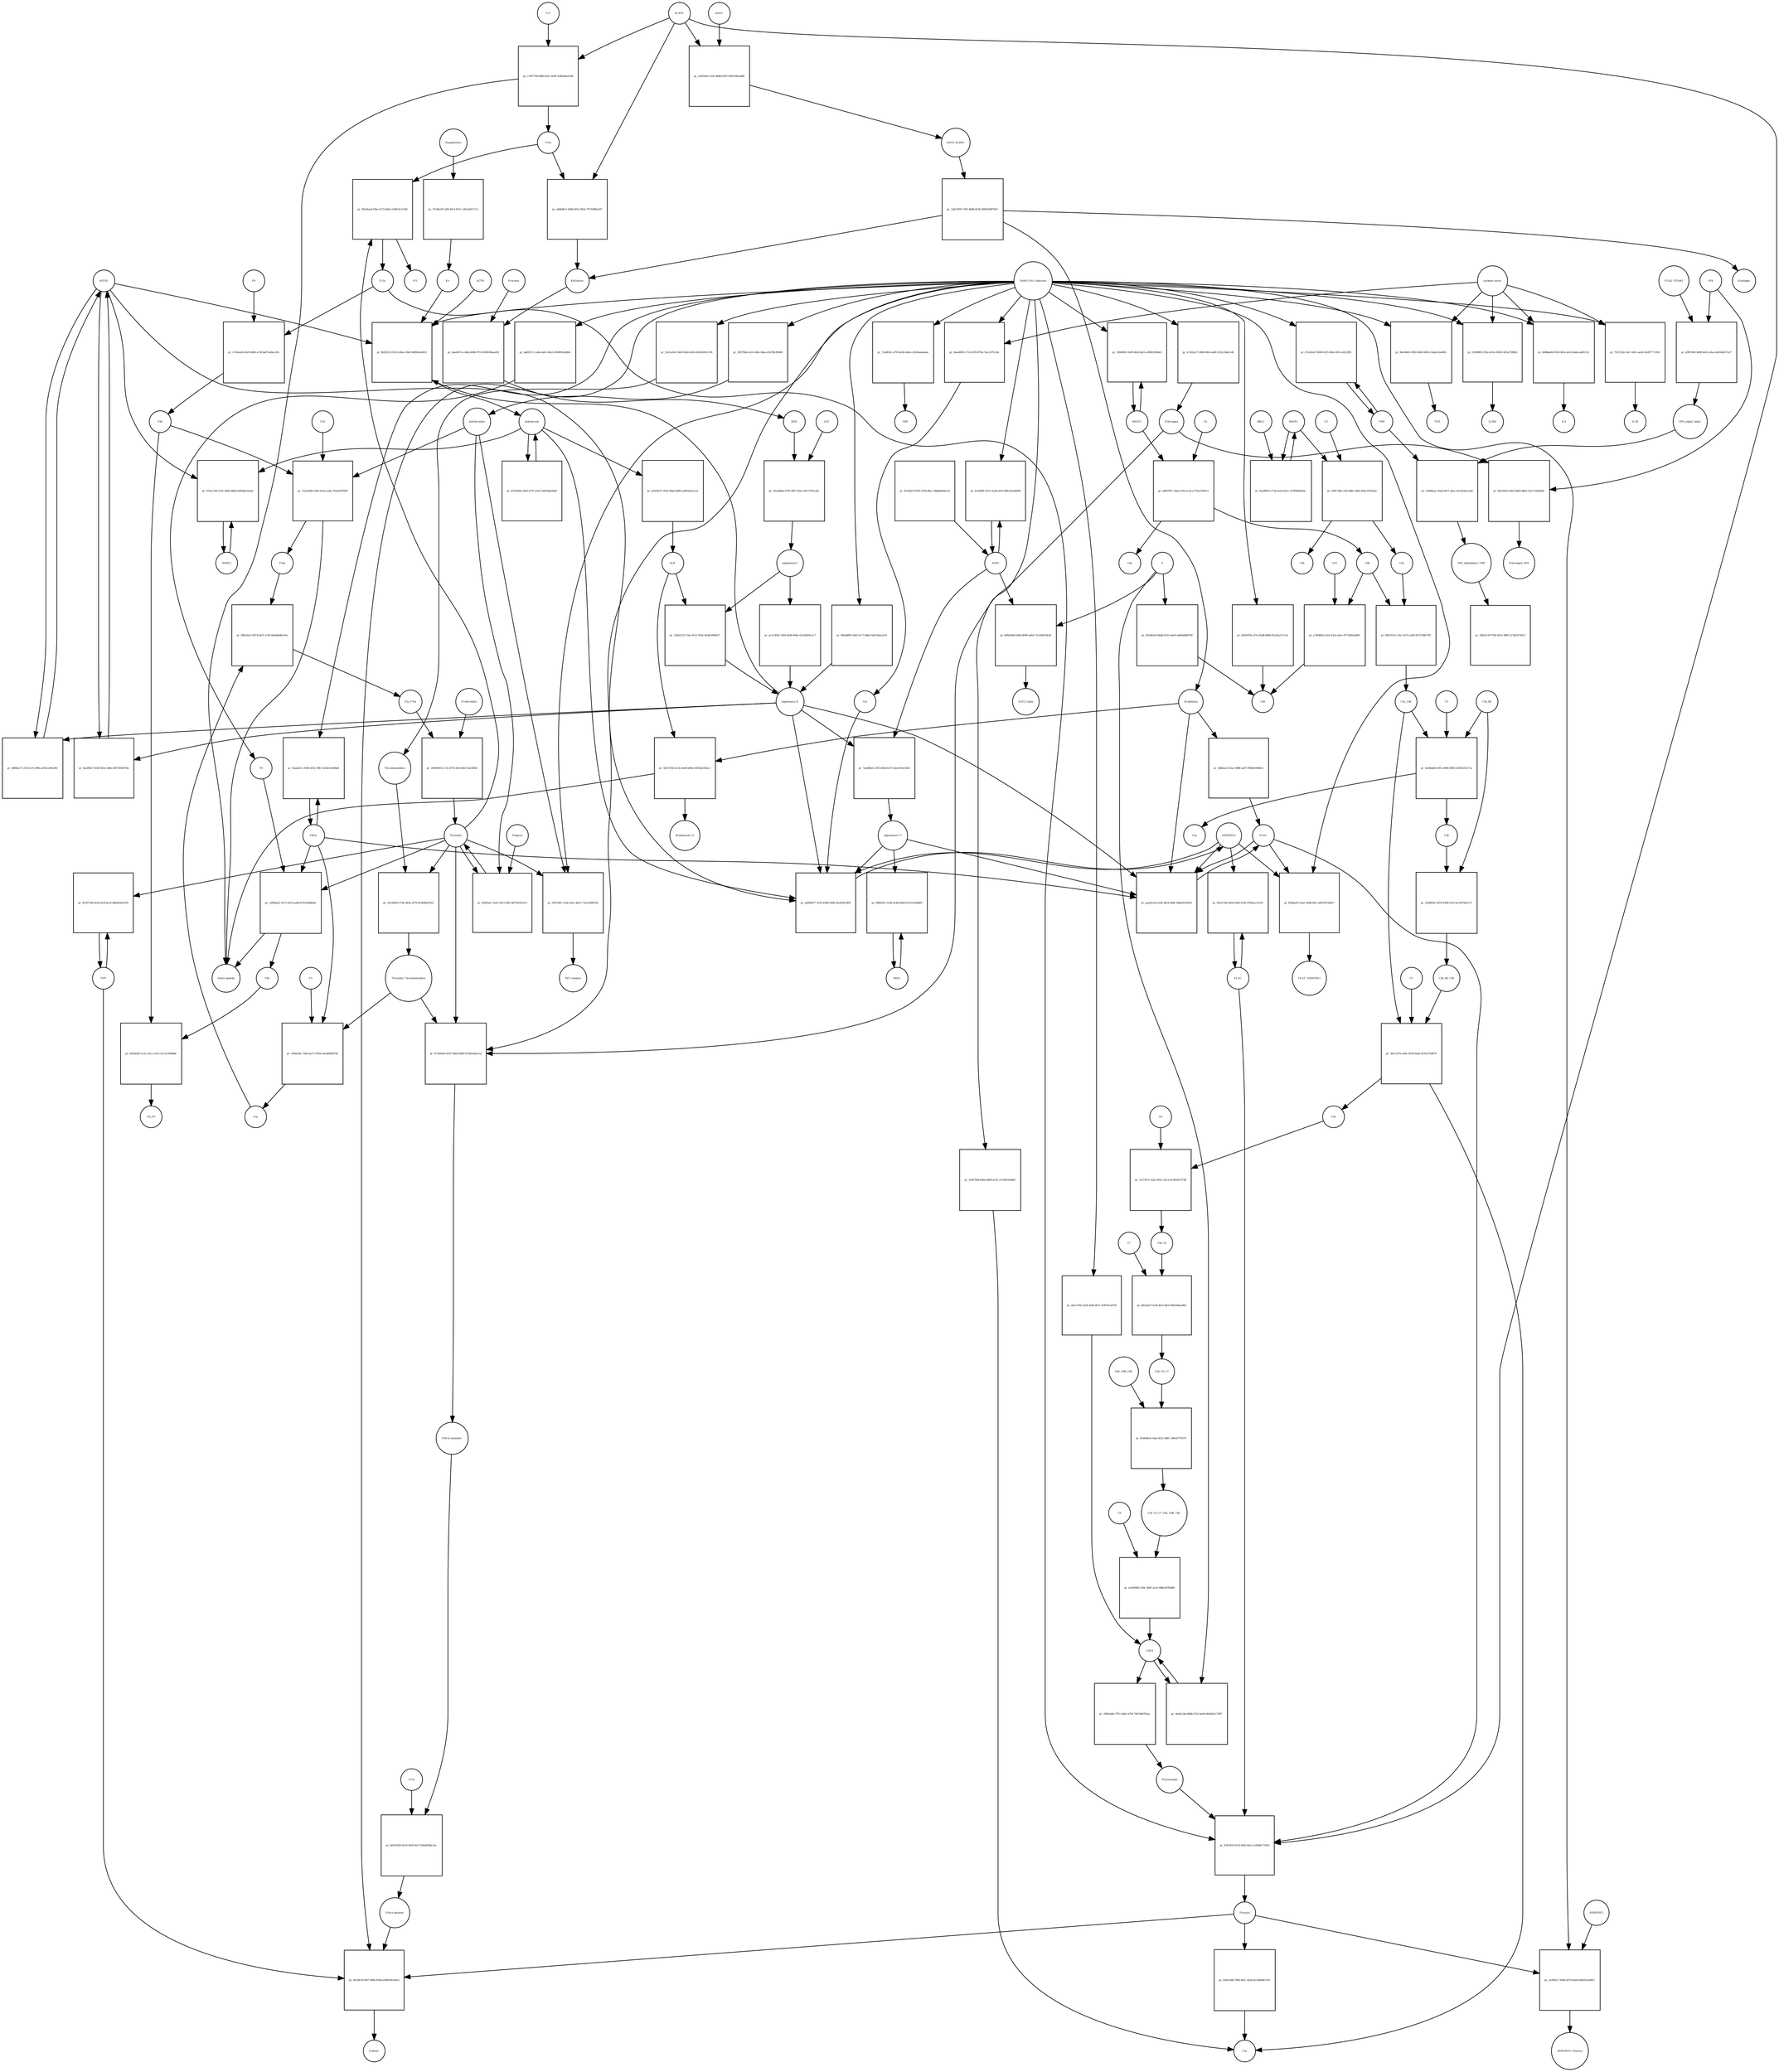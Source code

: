 strict digraph  {
F8 [annotation="urn_miriam_hgnc_3546|urn_miriam_taxonomy_9606", bipartite=0, cls=macromolecule, fontsize=4, label=F8, shape=circle];
"pr_cd94daa3-3e75-4105-aa6b-875e19d4fdad" [annotation="", bipartite=1, cls=process, fontsize=4, label="pr_cd94daa3-3e75-4105-aa6b-875e19d4fdad", shape=square];
"Small peptide" [annotation=urn_miriam_mesh_D010446, bipartite=0, cls=macromolecule, fontsize=4, label="Small peptide", shape=circle];
F8a [annotation="urn_miriam_hgnc.symbol_F8|urn_miriam_mesh_D015944|urn_miriam_taxonomy_9606", bipartite=0, cls=macromolecule, fontsize=4, label=F8a, shape=circle];
Thrombin [annotation="urn_miriam_hgnc_3535|urn_miriam_taxonomy_9606", bipartite=0, cls=macromolecule, fontsize=4, label=Thrombin, shape=circle];
PROC [annotation="urn_miriam_hgnc_9451|urn_miriam_taxonomy_9606", bipartite=0, cls=macromolecule, fontsize=4, label=PROC, shape=circle];
AGTR1 [annotation=urn_miriam_hgnc_336, bipartite=0, cls=macromolecule, fontsize=4, label=AGTR1, shape=circle];
"pr_fd89ba17-c616-4c7e-98fe-a91bc20b2d92" [annotation="", bipartite=1, cls=process, fontsize=4, label="pr_fd89ba17-c616-4c7e-98fe-a91bc20b2d92", shape=square];
"angiotensin II" [annotation="urn_miriam_obo.chebi_CHEBI%3A2718|urn_miriam_taxonomy_9606", bipartite=0, cls="simple chemical", fontsize=4, label="angiotensin II", shape=circle];
NR3C2 [annotation="", bipartite=0, cls=macromolecule, fontsize=4, label=NR3C2, shape=circle];
"pr_97de1108-2161-4606-88b8-b3f440e32e4d" [annotation="", bipartite=1, cls=process, fontsize=4, label="pr_97de1108-2161-4606-88b8-b3f440e32e4d", shape=square];
aldosterone [annotation="urn_miriam_obo.chebi_CHEBI%3A27584", bipartite=0, cls="simple chemical", fontsize=4, label=aldosterone, shape=circle];
"pr_8319428a-2fe6-477f-a10d-7d425bbed4bf" [annotation="", bipartite=1, cls=process, fontsize=4, label="pr_8319428a-2fe6-477f-a10d-7d425bbed4bf", shape=square];
SERPINE1 [annotation="", bipartite=0, cls=macromolecule, fontsize=4, label=SERPINE1, shape=circle];
"pr_ad996b77-3552-4398-929b-5fa435b33f6f" [annotation="", bipartite=1, cls=process, fontsize=4, label="pr_ad996b77-3552-4398-929b-5fa435b33f6f", shape=square];
"angiotensin I-7" [annotation="urn_miriam_obo.chebi_CHEBI%3A55438|urn_miriam_taxonomy_9606", bipartite=0, cls="simple chemical", fontsize=4, label="angiotensin I-7", shape=circle];
IL6 [annotation="urn_miriam_hgnc_6018|urn_miriam_taxonomy_9606", bipartite=0, cls=macromolecule, fontsize=4, label=IL6, shape=circle];
"pr_9b2f2513-9513-49ea-95b5-9df09eefa931" [annotation="", bipartite=1, cls=process, fontsize=4, label="pr_9b2f2513-9513-49ea-95b5-9df09eefa931", shape=square];
"SARS-CoV-2 infection" [annotation="urn_miriam_taxonomy_2697049|urn_miriam_mesh_D012327", bipartite=0, cls=phenotype, fontsize=4, label="SARS-CoV-2 infection", shape=circle];
"K+" [annotation="urn_miriam_obo.chebi_CHEBI%3A29103", bipartite=0, cls="simple chemical", fontsize=4, label="K+", shape=circle];
ACTH [annotation=urn_miriam_hgnc_9201, bipartite=0, cls="simple chemical", fontsize=4, label=ACTH, shape=circle];
"pr_98abd8f9-24d2-4c77-88a6-5df156ae2c05" [annotation="", bipartite=1, cls=process, fontsize=4, label="pr_98abd8f9-24d2-4c77-88a6-5df156ae2c05", shape=square];
Bradykinin [annotation="urn_miriam_obo.chebi_CHEBI%3A3165|urn_miriam_taxonomy_9606", bipartite=0, cls=macromolecule, fontsize=4, label=Bradykinin, shape=circle];
"pr_58c47292-dc3e-4e0b-b85e-fe852bc832e2" [annotation="", bipartite=1, cls=process, fontsize=4, label="pr_58c47292-dc3e-4e0b-b85e-fe852bc832e2", shape=square];
"Bradykinin(1-5)" [annotation="urn_miriam_mesh_C079000|urn_miriam_taxonomy_9606", bipartite=0, cls=macromolecule, fontsize=4, label="Bradykinin(1-5)", shape=circle];
ACE [annotation="urn_miriam_hgnc_2707|urn_miriam_taxonomy_9606", bipartite=0, cls=macromolecule, fontsize=4, label=ACE, shape=circle];
"pr_3d8afacb-33ac-498f-aa97-0f9d810668c2" [annotation="", bipartite=1, cls=process, fontsize=4, label="pr_3d8afacb-33ac-498f-aa97-0f9d810668c2", shape=square];
PLAT [annotation="urn_miriam_hgnc_9051|urn_miriam_taxonomy_9606", bipartite=0, cls=macromolecule, fontsize=4, label=PLAT, shape=circle];
"pr_8ea0f6e7-8329-463c-bf6e-b05765647f9a" [annotation="", bipartite=1, cls=process, fontsize=4, label="pr_8ea0f6e7-8329-463c-bf6e-b05765647f9a", shape=square];
MAS1 [annotation="", bipartite=0, cls=macromolecule, fontsize=4, label=MAS1, shape=circle];
"pr_f68d54fc-5c68-4cdb-8e8d-b7ee51a96d69" [annotation="", bipartite=1, cls=process, fontsize=4, label="pr_f68d54fc-5c68-4cdb-8e8d-b7ee51a96d69", shape=square];
Fibrinogen [annotation="urn_miriam_pubmed_19296670|urn_miriam_obo.go_GO%3A0005577|urn_miriam_hgnc_3661|urn_miriam_hgnc_3662|urn_miriam_hgnc_3694|urn_miriam_taxonomy_9606", bipartite=0, cls=complex, fontsize=4, label=Fibrinogen, shape=circle];
"pr_bf3e5b95-0d35-4b60-8b42-55e7c5b982de" [annotation="", bipartite=1, cls=process, fontsize=4, label="pr_bf3e5b95-0d35-4b60-8b42-55e7c5b982de", shape=square];
GP6 [annotation="urn_miriam_hgnc_HGNC%3A14388|urn_miriam_taxonomy_9606", bipartite=0, cls=macromolecule, fontsize=4, label=GP6, shape=circle];
Fibrinogen_GP6 [annotation="urn_miriam_pubmed_19296670|urn_miriam_obo.go_GO%3A0005577|urn_miriam_hgnc_HGNC%3A14388|urn_miriam_taxonomy_9606", bipartite=0, cls=complex, fontsize=4, label=Fibrinogen_GP6, shape=circle];
GP6_alpha2_beta1 [annotation="urn_miriam_pubmed_25051961|urn_miriam_taxonomy_10090|urn_miriam_hgnc_14338|urn_miriam_hgnc_6137|urn_miriam_hgnc_6153", bipartite=0, cls=complex, fontsize=4, label=GP6_alpha2_beta1, shape=circle];
"pr_e30d9aac-81bd-4477-a8ac-b213b3eece08" [annotation="", bipartite=1, cls=process, fontsize=4, label="pr_e30d9aac-81bd-4477-a8ac-b213b3eece08", shape=square];
VWF [annotation="urn_miriam_hgnc_12726|urn_miriam_taxonomy_9606", bipartite=0, cls=macromolecule, fontsize=4, label=VWF, shape=circle];
GP6_alpha2beta1_VWF [annotation="urn_miriam_pubmed_25051961|urn_miriam_taxonomy_10090|urn_miriam_hgnc_14338|urn_miriam_hgnc_6137|urn_miriam_hgnc_6153|urn_miriam_hgnc_12726", bipartite=0, cls=complex, fontsize=4, label=GP6_alpha2beta1_VWF, shape=circle];
"pr_d3f67d05-848f-4d33-a9ae-ed164d257a37" [annotation="", bipartite=1, cls=process, fontsize=4, label="pr_d3f67d05-848f-4d33-a9ae-ed164d257a37", shape=square];
ITGA2_ITGAB1 [annotation="urn_miriam_intact_EBI-16428357|urn_miriam_hgnc_6137|urn_miriam_hgnc_6153|urn_miriam_taxonomy_9606", bipartite=0, cls=complex, fontsize=4, label=ITGA2_ITGAB1, shape=circle];
"pr_18d5413f-9704-4915-98f9-217b435745cf" [annotation="", bipartite=1, cls="omitted process", fontsize=4, label="pr_18d5413f-9704-4915-98f9-217b435745cf", shape=square];
"Fibrin polymer" [annotation="urn_miriam_mesh_C465961|urn_miriam_taxonomy_9606", bipartite=0, cls=macromolecule, fontsize=4, label="Fibrin polymer", shape=circle];
"pr_6410fc4f-f497-480e-8584-e9045041d01d" [annotation="", bipartite=1, cls=process, fontsize=4, label="pr_6410fc4f-f497-480e-8584-e9045041d01d", shape=square];
"D-dimer" [annotation="urn_miriam_pubmed_19008457|urn_miriam_mesh_C036309|urn_miriam_taxonomy_9606", bipartite=0, cls=macromolecule, fontsize=4, label="D-dimer", shape=circle];
Plasmin [annotation="urn_miriam_hgnc.symbol_PLG|urn_miriam_mesh_D005341|urn_miriam_brenda_3.4.21.7|urn_miriam_taxonomy_9606", bipartite=0, cls=macromolecule, fontsize=4, label=Plasmin, shape=circle];
TAFI [annotation="urn_miriam_hgnc_1546|urn_miriam_taxonomy_9606", bipartite=0, cls=macromolecule, fontsize=4, label=TAFI, shape=circle];
"Fibrin monomer" [annotation="urn_miriam_mesh_C011468|urn_miriam_taxonomy_9606", bipartite=0, cls=macromolecule, fontsize=4, label="Fibrin monomer", shape=circle];
"pr_dd318283-65c9-4d18-9a73-69e6f28bc3ac" [annotation="", bipartite=1, cls=process, fontsize=4, label="pr_dd318283-65c9-4d18-9a73-69e6f28bc3ac", shape=square];
F13a [annotation="urn_miriam_hgnc.symbol_F13|urn_miriam_mesh_D026122|urn_miriam_brenda_2.3.2.13|urn_miriam_taxonomy_9606", bipartite=0, cls=macromolecule, fontsize=4, label=F13a, shape=circle];
"pr_96e54b35-9059-4b92-b854-52dee52e8f65" [annotation="", bipartite=1, cls=process, fontsize=4, label="pr_96e54b35-9059-4b92-b854-52dee52e8f65", shape=square];
TNF [annotation="urn_miriam_hgnc_11892|urn_miriam_taxonomy_9606", bipartite=0, cls=macromolecule, fontsize=4, label=TNF, shape=circle];
"cytokine storm" [annotation="urn_miriam_pubmed_2504360|urn_miriam_taxonomy_9606", bipartite=0, cls=phenotype, fontsize=4, label="cytokine storm", shape=circle];
"pr_fa9ec568-7006-40cc-92a0-dccbb90b7c83" [annotation="", bipartite=1, cls=process, fontsize=4, label="pr_fa9ec568-7006-40cc-92a0-dccbb90b7c83", shape=square];
C5a [annotation="urn_miriam_hgnc.symbol_C5|urn_miriam_mesh_D015936|urn_miriam_taxonomy_9606", bipartite=0, cls=macromolecule, fontsize=4, label=C5a, shape=circle];
"pr_290dcb8e-797c-4dd1-b7fd-740194b762ac" [annotation="", bipartite=1, cls=process, fontsize=4, label="pr_290dcb8e-797c-4dd1-b7fd-740194b762ac", shape=square];
Plasminogen [annotation="urn_miriam_hgnc_9071|urn_miriam_taxonomy_9606", bipartite=0, cls=macromolecule, fontsize=4, label=Plasminogen, shape=circle];
"C5b-9" [annotation="urn_miriam_obo.go_GO%3A0005579|urn_miriam_mesh_D015938|urn_miriam_mesh_D050776|urn_miriam_hgnc_1339|urn_miriam_hgnc_1346|urn_miriam_hgnc_1352|urn_miriam_hgnc_1353|urn_miriam_hgnc_1354|urn_miriam_hgnc_1358|urn_miriam_taxonomy_9606", bipartite=0, cls=complex, fontsize=4, label="C5b-9", shape=circle];
C2 [annotation="urn_miriam_hgnc_1248|urn_miriam_taxonomy_9606", bipartite=0, cls=macromolecule, fontsize=4, label=C2, shape=circle];
"pr_10817dfb-cf2d-488c-bfdb-d3dc359343ac" [annotation="", bipartite=1, cls=process, fontsize=4, label="pr_10817dfb-cf2d-488c-bfdb-d3dc359343ac", shape=square];
C2a [annotation="urn_miriam_hgnc.symbol_C2|urn_miriam_mesh_D050678|urn_miriam_taxonomy_9606", bipartite=0, cls=macromolecule, fontsize=4, label=C2a, shape=circle];
C2b [annotation="urn_miriam_hgnc.symbol_C2|urn_miriam_mesh_D050679|urn_miriam_taxonomy_9606", bipartite=0, cls=macromolecule, fontsize=4, label=C2b, shape=circle];
MASP1 [annotation="urn_miriam_hgnc_6901|urn_miriam_taxonomy_9606", bipartite=0, cls=macromolecule, fontsize=4, label=MASP1, shape=circle];
"pr_03289855-f33e-433e-9208-14f2af72fb45" [annotation="", bipartite=1, cls=process, fontsize=4, label="pr_03289855-f33e-433e-9208-14f2af72fb45", shape=square];
IL2RA [annotation="urn_miriam_hgnc_6008|urn_miriam_taxonomy_9606", bipartite=0, cls=macromolecule, fontsize=4, label=IL2RA, shape=circle];
"pr_669bba88-0553-4fe4-a6c5-bddacab81312" [annotation="", bipartite=1, cls=process, fontsize=4, label="pr_669bba88-0553-4fe4-a6c5-bddacab81312", shape=square];
IL8 [annotation="urn_miriam_hgnc_6025|urn_miriam_taxonomy_9606", bipartite=0, cls=macromolecule, fontsize=4, label=IL8, shape=circle];
"pr_3d357bf4-6dda-4d69-ac9c-2116063cbda0" [annotation="", bipartite=1, cls=process, fontsize=4, label="pr_3d357bf4-6dda-4d69-ac9c-2116063cbda0", shape=square];
"pr_9aae8903-17c0-41f9-875b-7ea12f7fc58c" [annotation="", bipartite=1, cls=process, fontsize=4, label="pr_9aae8903-17c0-41f9-875b-7ea12f7fc58c", shape=square];
"pr_7fcf122d-c4a7-420c-ae26-62d877711f61" [annotation="", bipartite=1, cls=process, fontsize=4, label="pr_7fcf122d-c4a7-420c-ae26-62d877711f61", shape=square];
IL1B [annotation="urn_miriam_hgnc_5992|urn_miriam_taxonomy_9606", bipartite=0, cls=macromolecule, fontsize=4, label=IL1B, shape=circle];
Prorenin [annotation="urn_miriam_hgnc_9958|urn_miriam_taxonomy_9606", bipartite=0, cls=macromolecule, fontsize=4, label=Prorenin, shape=circle];
"pr_dae6927e-cbbb-4048-9751-6958306aad18" [annotation="", bipartite=1, cls=process, fontsize=4, label="pr_dae6927e-cbbb-4048-9751-6958306aad18", shape=square];
REN [annotation="urn_miriam_hgnc.symbol_REN|urn_miriam_taxonomy_9606", bipartite=0, cls=macromolecule, fontsize=4, label=REN, shape=circle];
Kallikrein [annotation="urn_miriam_hgnc.symbol_KLKB1|urn_miriam_mesh_D020842|urn_miriam_brenda_3.4.21.34|urn_miriam_taxonomy_9606", bipartite=0, cls=macromolecule, fontsize=4, label=Kallikrein, shape=circle];
KLKB1 [annotation="urn_miriam_hgnc_6371|urn_miriam_taxonomy_9606", bipartite=0, cls=macromolecule, fontsize=4, label=KLKB1, shape=circle];
"pr_eb8bd9c1-69b0-4f3e-9f2d-797350f6a597" [annotation="", bipartite=1, cls=process, fontsize=4, label="pr_eb8bd9c1-69b0-4f3e-9f2d-797350f6a597", shape=square];
F12a [annotation="urn_miriam_hgnc.symbol_F12|urn_miriam_mesh_D015956|urn_miriam_brenda_3.4.21.38|urn_miriam_taxonomy_9606", bipartite=0, cls=macromolecule, fontsize=4, label=F12a, shape=circle];
"pr_51e1a243-5469-45e6-b383-b5462055c199" [annotation="", bipartite=1, cls=process, fontsize=4, label="pr_51e1a243-5469-45e6-b383-b5462055c199", shape=square];
Thrombomodulin [annotation="urn_miriam_hgnc_11784|urn_miriam_taxonomy_9606", bipartite=0, cls=macromolecule, fontsize=4, label=Thrombomodulin, shape=circle];
"pr_cb3f63c7-9546-437d-9afd-84d5502a083c" [annotation="", bipartite=1, cls=process, fontsize=4, label="pr_cb3f63c7-9546-437d-9afd-84d5502a083c", shape=square];
SERPINF2 [annotation="urn_miriam_hgnc_9075|urn_miriam_taxonomy_9606", bipartite=0, cls=macromolecule, fontsize=4, label=SERPINF2, shape=circle];
SERPINF2_Plasmin [annotation="urn_miriam_pubmed_2437112|urn_miriam_biogrid_314240|urn_miriam_hgnc_9075|urn_miriam_mesh_D005341|urn_miriam_taxonomy_9606", bipartite=0, cls=complex, fontsize=4, label=SERPINF2_Plasmin, shape=circle];
"pr_62fd597b-c07e-45d8-898d-81a02a5171cd" [annotation="", bipartite=1, cls=process, fontsize=4, label="pr_62fd597b-c07e-45d8-898d-81a02a5171cd", shape=square];
C4d [annotation="urn_miriam_hgnc.symbol_C4b|urn_miriam_mesh_C032261|urn_miriam_taxonomy_9606", bipartite=0, cls=macromolecule, fontsize=4, label=C4d, shape=circle];
"pr_a65c4782-a83f-4e69-8f7a-1fdf76e2d736" [annotation="", bipartite=1, cls=process, fontsize=4, label="pr_a65c4782-a83f-4e69-8f7a-1fdf76e2d736", shape=square];
"pr_0eaee6c1-0500-455c-90b7-eb3b1fa448a8" [annotation="", bipartite=1, cls=process, fontsize=4, label="pr_0eaee6c1-0500-455c-90b7-eb3b1fa448a8", shape=square];
"pr_67a55eb7-8599-4135-80a2-091ccd221ff6" [annotation="", bipartite=1, cls=process, fontsize=4, label="pr_67a55eb7-8599-4135-80a2-091ccd221ff6", shape=square];
"pr_72e883fc-a793-4e3b-8e6e-c2b30eadaeea" [annotation="", bipartite=1, cls=process, fontsize=4, label="pr_72e883fc-a793-4e3b-8e6e-c2b30eadaeea", shape=square];
CRP [annotation="urn_miriam_hgnc_2367|urn_miriam_taxonomy_9606", bipartite=0, cls=macromolecule, fontsize=4, label=CRP, shape=circle];
"pr_dee0c24a-6db6-47e2-be00-4644fe1c7847" [annotation="", bipartite=1, cls=process, fontsize=4, label="pr_dee0c24a-6db6-47e2-be00-4644fe1c7847", shape=square];
S [annotation="urn_miriam_uniprot_P0DTC2|urn_miriam_uniprot_P59594|urn_miriam_taxonomy_2697049", bipartite=0, cls=macromolecule, fontsize=4, label=S, shape=circle];
"pr_b61d82e9-8bd6-4333-ade9-ad804d0bf749" [annotation="", bipartite=1, cls=process, fontsize=4, label="pr_b61d82e9-8bd6-4333-ade9-ad804d0bf749", shape=square];
"pr_7ae88025-23f5-402b-b107-0eee9143c56d" [annotation="", bipartite=1, cls=process, fontsize=4, label="pr_7ae88025-23f5-402b-b107-0eee9143c56d", shape=square];
ACE2 [annotation="urn_miriam_hgnc_13557|urn_miriam_taxonomy_9606", bipartite=0, cls=macromolecule, fontsize=4, label=ACE2, shape=circle];
"pr_0e302b7f-f476-479d-88cc-8bbdba99ecef" [annotation="", bipartite=1, cls=process, fontsize=4, label="pr_0e302b7f-f476-479d-88cc-8bbdba99ecef", shape=square];
"pr_699d3b94-b8fd-4098-ad64-73c500453b28" [annotation="", bipartite=1, cls=process, fontsize=4, label="pr_699d3b94-b8fd-4098-ad64-73c500453b28", shape=square];
ACE2_Spike [annotation="urn_miriam_pdb_6CS2|urn_miriam_hgnc_13557|urn_miriam_uniprot_P0DTC2|urn_miriam_taxonomy_9606|urn_miriam_taxonomy_2697049", bipartite=0, cls=complex, fontsize=4, label=ACE2_Spike, shape=circle];
"pr_61ef6f0f-507e-41dd-a019-8b6cd3ed0b96" [annotation="", bipartite=1, cls=process, fontsize=4, label="pr_61ef6f0f-507e-41dd-a019-8b6cd3ed0b96", shape=square];
"pr_3f87f5b8-a510-44fe-9bea-d1b7fdcf6848" [annotation="", bipartite=1, cls=process, fontsize=4, label="pr_3f87f5b8-a510-44fe-9bea-d1b7fdcf6848", shape=square];
Antithrombin [annotation="urn_miriam_hgnc_775|urn_miriam_taxonomy_9606", bipartite=0, cls=macromolecule, fontsize=4, label=Antithrombin, shape=circle];
"pr_ba83f17c-1a8a-4e0c-b4e1-d508092ebd9e" [annotation="", bipartite=1, cls=process, fontsize=4, label="pr_ba83f17c-1a8a-4e0c-b4e1-d508092ebd9e", shape=square];
C4b [annotation="urn_miriam_hgnc_1324|urn_miriam_taxonomy_9606", bipartite=0, cls=macromolecule, fontsize=4, label=C4b, shape=circle];
"pr_a75fd66d-a318-432a-a8ce-8773681da805" [annotation="", bipartite=1, cls=process, fontsize=4, label="pr_a75fd66d-a318-432a-a8ce-8773681da805", shape=square];
CFI [annotation="urn_miriam_hgnc_2771|urn_miriam_taxonomy_9606", bipartite=0, cls=macromolecule, fontsize=4, label=CFI, shape=circle];
C3b [annotation="urn_miriam_hgnc.symbol_C3|urn_miriam_mesh_D003179|urn_miriam_taxonomy_9606", bipartite=0, cls=macromolecule, fontsize=4, label=C3b, shape=circle];
"pr_324d65fa-5d79-4308-b7a5-6e31876bca75" [annotation="", bipartite=1, cls=process, fontsize=4, label="pr_324d65fa-5d79-4308-b7a5-6e31876bca75", shape=square];
C3b_Bb [annotation="urn_miriam_pubmed_12440962|urn_miriam_brenda_3.4.21.47|urn_miriam_mesh_D051561|urn_miriam_mesh_D003179|urn_miriam_hgnc_1037|urn_miriam_taxonomy_9606", bipartite=0, cls=complex, fontsize=4, label=C3b_Bb, shape=circle];
C3b_Bb_C3b [annotation="urn_miriam_pubmed_12440962|urn_miriam_brenda_34.4.21.47|urn_miriam_mesh_D051566|urn_miriam_mesh_D003179|urn_miriam_hgnc_1037|urn_miriam_taxonomy_9606", bipartite=0, cls=complex, fontsize=4, label=C3b_Bb_C3b, shape=circle];
"pr_f9b33155-c14c-4275-a180-fb75746b73f3" [annotation="", bipartite=1, cls=process, fontsize=4, label="pr_f9b33155-c14c-4275-a180-fb75746b73f3", shape=square];
C2a_C4b [annotation="urn_miriam_mesh_D051574|urn_miriam_brenda_3.4.21.43|urn_miriam_mesh_D050678|urn_miriam_hgnc_1324|urn_miriam_taxonomy_9606", bipartite=0, cls=complex, fontsize=4, label=C2a_C4b, shape=circle];
C4 [annotation="urn_miriam_mesh_D00318|urn_miriam_taxonomy_9606", bipartite=0, cls=macromolecule, fontsize=4, label=C4, shape=circle];
"pr_a8fd79f7-16ab-4703-ac26-e77b3c5959c1" [annotation="", bipartite=1, cls=process, fontsize=4, label="pr_a8fd79f7-16ab-4703-ac26-e77b3c5959c1", shape=square];
C4a [annotation="urn_miriam_hgnc_1323|urn_miriam_taxonomy_9606", bipartite=0, cls=macromolecule, fontsize=4, label=C4a, shape=circle];
MASP2 [annotation="urn_miriam_hgnc_6902|urn_miriam_taxonomy_9606", bipartite=0, cls=macromolecule, fontsize=4, label=MASP2, shape=circle];
"pr_92a09fe5-1758-4e54-be21-1d789b9e802c" [annotation="", bipartite=1, cls=process, fontsize=4, label="pr_92a09fe5-1758-4e54-be21-1d789b9e802c", shape=square];
MBL2 [annotation="urn_miriam_hgnc_6902|urn_miriam_taxonomy_9606", bipartite=0, cls=macromolecule, fontsize=4, label=MBL2, shape=circle];
"pr_1f844943-3e9f-4f3d-bb25-a398f1d040e5" [annotation="", bipartite=1, cls=process, fontsize=4, label="pr_1f844943-3e9f-4f3d-bb25-a398f1d040e5", shape=square];
PLAU [annotation="urn_miriam_hgnc_9052|urn_miriam_taxonomy_9606", bipartite=0, cls=macromolecule, fontsize=4, label=PLAU, shape=circle];
"pr_0fca178a-9e0d-4286-b345-d74faacc3c05" [annotation="", bipartite=1, cls=process, fontsize=4, label="pr_0fca178a-9e0d-4286-b345-d74faacc3c05", shape=square];
C5b_C6_C7_C8A_C8B_C8G [annotation="urn_miriam_pubmed_28630159|urn_miriam_mesh_C042295|urn_miriam_mesh_D050776|urn_miriam_hgnc_1339|urn_miriam_hgnc_1352|urn_miriam_hgnc_1353|urn_miriam_hgnc_1354|urn_miriam_taxonomy_9606", bipartite=0, cls=complex, fontsize=4, label=C5b_C6_C7_C8A_C8B_C8G, shape=circle];
"pr_ea059482-259c-4bf5-a21e-908cd07fa886" [annotation="", bipartite=1, cls=process, fontsize=4, label="pr_ea059482-259c-4bf5-a21e-908cd07fa886", shape=square];
C9 [annotation="urn_miriam_hgnc_1358|urn_miriam_taxonomy_9606", bipartite=0, cls=macromolecule, fontsize=4, label=C9, shape=circle];
C5b_C6_C7 [annotation="urn_miriam_pubmed_28630159|urn_miriam_mesh_C037453|urn_miriam_mesh_D050776|urn_miriam_hgnc_1339|urn_miriam_hgnc_1346|urn_miriam_taxonomy_9606", bipartite=0, cls=complex, fontsize=4, label=C5b_C6_C7, shape=circle];
"pr_9cb64dc6-cbaa-4221-bd61-38feef778375" [annotation="", bipartite=1, cls=process, fontsize=4, label="pr_9cb64dc6-cbaa-4221-bd61-38feef778375", shape=square];
C8A_C8B_C8G [annotation="urn_miriam_mesh_D003185|urn_miriam_hgnc_1353|urn_miriam_hgnc_1352|urn_miriam_hgnc_1354|urn_miriam_taxonomy_9606", bipartite=0, cls=complex, fontsize=4, label=C8A_C8B_C8G, shape=circle];
C5b_C6 [annotation="urn_miriam_mesh_C050974|urn_miriam_mesh_D050776|urn_miriam_hgnc_1339|urn_miriam_taxonomy_9606", bipartite=0, cls=complex, fontsize=4, label=C5b_C6, shape=circle];
"pr_b832af27-fcdb-4fc4-96c0-f8fa948a2983" [annotation="", bipartite=1, cls=process, fontsize=4, label="pr_b832af27-fcdb-4fc4-96c0-f8fa948a2983", shape=square];
C7 [annotation="urn_miriam_hgnc_HGNC%3A1346|urn_miriam_taxonomy_9606", bipartite=0, cls=macromolecule, fontsize=4, label=C7, shape=circle];
C5b [annotation="urn_miriam_hgnc.symbol_C5|urn_miriam_mesh_D050776|urn_miriam_taxonomy_9606", bipartite=0, cls=macromolecule, fontsize=4, label=C5b, shape=circle];
"pr_1527347c-42a2-4011-b3c2-41365d573748" [annotation="", bipartite=1, cls=process, fontsize=4, label="pr_1527347c-42a2-4011-b3c2-41365d573748", shape=square];
C6 [annotation="urn_miriam_hgnc_1339|urn_miriam_taxonomy_9606", bipartite=0, cls=macromolecule, fontsize=4, label=C6, shape=circle];
C5 [annotation="urn_miriam_hgnc_1331|urn_miriam_taxonomy_9606", bipartite=0, cls=macromolecule, fontsize=4, label=C5, shape=circle];
"pr_56e11970-a49c-4539-bab3-4f70a7f3d879" [annotation="", bipartite=1, cls=process, fontsize=4, label="pr_56e11970-a49c-4539-bab3-4f70a7f3d879", shape=square];
C3 [annotation="urn_miriam_hgnc_1318|urn_miriam_taxonomy_9606", bipartite=0, cls=macromolecule, fontsize=4, label=C3, shape=circle];
"pr_4a58ddd4-3d7e-499b-9803-220d7e43171a" [annotation="", bipartite=1, cls=process, fontsize=4, label="pr_4a58ddd4-3d7e-499b-9803-220d7e43171a", shape=square];
C3a [annotation="urn_miriam_hgnc.symbol_C3|urn_miriam_mesh_D015926|urn_miriam_taxonomy_9606", bipartite=0, cls=macromolecule, fontsize=4, label=C3a, shape=circle];
"pr_201d40d1-879a-483e-af74-65360b2d7fa5" [annotation="", bipartite=1, cls=process, fontsize=4, label="pr_201d40d1-879a-483e-af74-65360b2d7fa5", shape=square];
Thrombin_Thrombomodulin [annotation="urn_miriam_pubmed_6282863|urn_miriam_taxonomy_9986|urn_miriam_biogrid_283352|urn_miriam_mesh_D013917|urn_miriam_hgnc_11784", bipartite=0, cls=complex, fontsize=4, label=Thrombin_Thrombomodulin, shape=circle];
"pr_873e6e85-6c87-48a0-b280-87dd35aba11d" [annotation="", bipartite=1, cls=process, fontsize=4, label="pr_873e6e85-6c87-48a0-b280-87dd35aba11d", shape=square];
KNG1_KLKB1 [annotation="urn_miriam_pubmed_17598838|urn_miriam_intact_EBI-10087151|urn_miriam_hgnc_6371|urn_miriam_hgnc_6383|urn_miriam_taxonomy_9606", bipartite=0, cls=complex, fontsize=4, label=KNG1_KLKB1, shape=circle];
"pr_1d412f95-7345-4b89-823b-990283687b47" [annotation="", bipartite=1, cls=process, fontsize=4, label="pr_1d412f95-7345-4b89-823b-990283687b47", shape=square];
Kininogen [annotation="urn_miriam_hgnc.symbol_KNG1|urn_miriam_mesh_D019679|urn_miriam_taxonomy_9606", bipartite=0, cls=macromolecule, fontsize=4, label=Kininogen, shape=circle];
"pr_a7a92a37-1888-49e9-a66f-025213bdc1d8" [annotation="", bipartite=1, cls=process, fontsize=4, label="pr_a7a92a37-1888-49e9-a66f-025213bdc1d8", shape=square];
"angiotensin I" [annotation="urn_miriam_obo.chebi_CHEBI%3A2718|urn_miriam_taxonomy_9606", bipartite=0, cls="simple chemical", fontsize=4, label="angiotensin I", shape=circle];
"pr_ac3c3640-7d04-4d38-994e-02c06264ce17" [annotation="", bipartite=1, cls=process, fontsize=4, label="pr_ac3c3640-7d04-4d38-994e-02c06264ce17", shape=square];
"pr_854ba5f1-62ae-4648-8ef1-abf1657d2827" [annotation="", bipartite=1, cls=process, fontsize=4, label="pr_854ba5f1-62ae-4648-8ef1-abf1657d2827", shape=square];
PLAT_SERPINE1 [annotation="urn_miriam_pubmed_22449964|urn_miriam_intact_EBI-7800882|urn_miriam_hgnc_9051|urn_miriam_hgnc_8593|urn_miriam_taxonomy_9606", bipartite=0, cls=complex, fontsize=4, label=PLAT_SERPINE1, shape=circle];
"pr_fb7d7538-e634-4a3f-bec4-8beb43e451f4" [annotation="", bipartite=1, cls=process, fontsize=4, label="pr_fb7d7538-e634-4a3f-bec4-8beb43e451f4", shape=square];
"pr_aaa62cde-e5d5-4dc8-9b8e-64baf9e16f29" [annotation="", bipartite=1, cls=process, fontsize=4, label="pr_aaa62cde-e5d5-4dc8-9b8e-64baf9e16f29", shape=square];
"pr_55f7e461-31de-441e-8dc5-73cac06fd704" [annotation="", bipartite=1, cls=process, fontsize=4, label="pr_55f7e461-31de-441e-8dc5-73cac06fd704", shape=square];
"TAT complex" [annotation="urn_miriam_pubmed_22930518|urn_miriam_mesh_C046193|urn_miriam_mesh_D013917|urn_miriam_hgnc_775|urn_miriam_taxonomy_9606", bipartite=0, cls=complex, fontsize=4, label="TAT complex", shape=circle];
"pr_83f5261f-612f-4d63-b5ca-1af9d6c75563" [annotation="", bipartite=1, cls=process, fontsize=4, label="pr_83f5261f-612f-4d63-b5ca-1af9d6c75563", shape=square];
F11a [annotation="urn_miriam_hgnc.symbol_F11|urn_miriam_mesh_D015945|urn_miriam_brenda_3.4.21.27|urn_miriam_taxonomy_9606", bipartite=0, cls=macromolecule, fontsize=4, label=F11a, shape=circle];
"pr_4f463aa7-5e1b-4411-b6f1-bff7b53523c3" [annotation="", bipartite=1, cls=process, fontsize=4, label="pr_4f463aa7-5e1b-4411-b6f1-bff7b53523c3", shape=square];
Heparin [annotation="urn_miriam_pubmed_708377|urn_miriam_obo.chebi_CHEBI%3A28304|urn_miriam_taxonomy_9606", bipartite=0, cls="simple chemical", fontsize=4, label=Heparin, shape=circle];
Prothrombin [annotation="urn_miriam_hgnc_3535|urn_miriam_taxonomy_9606", bipartite=0, cls=macromolecule, fontsize=4, label=Prothrombin, shape=circle];
"pr_294b9d18-cc7a-4576-9ef4-66e7cbe59f5b" [annotation="", bipartite=1, cls=process, fontsize=4, label="pr_294b9d18-cc7a-4576-9ef4-66e7cbe59f5b", shape=square];
F5a_F10a [annotation="urn_miriam_pubmed_2303476|urn_miriam_mesh_C022475|urn_miriam_mesh_D15943|urn_miriam_mesh_D015951|urn_miriam_taxonomy_9606", bipartite=0, cls=complex, fontsize=4, label=F5a_F10a, shape=circle];
F10a [annotation="urn_miriam_hgnc.symbol_F10|urn_miriam_mesh_D015951|urn_miriam_brenda_3.4.21.6|urn_miriam_taxonomy_9606", bipartite=0, cls=macromolecule, fontsize=4, label=F10a, shape=circle];
"pr_58b16a15-9874-4b7f-a769-bbabb8d6e10a" [annotation="", bipartite=1, cls=process, fontsize=4, label="pr_58b16a15-9874-4b7f-a769-bbabb8d6e10a", shape=square];
F5a [annotation="urn_miriam_hgnc.symbol_F5|urn_miriam_mesh_D015943|urn_miriam_taxonomy_9606", bipartite=0, cls=macromolecule, fontsize=4, label=F5a, shape=circle];
F5 [annotation="urn_miriam_hgnc_3541|urn_miriam_taxonomy_9606", bipartite=0, cls=macromolecule, fontsize=4, label=F5, shape=circle];
"pr_c904cb6c-7de0-4a7c-876d-e0cd0462970b" [annotation="", bipartite=1, cls=process, fontsize=4, label="pr_c904cb6c-7de0-4a7c-876d-e0cd0462970b", shape=square];
F9a [annotation="urn_miriam_hgnc.symbol_F9|urn_miriam_mesh_D015949|urn_miriam_taxonomy_9606", bipartite=0, cls=macromolecule, fontsize=4, label=F9a, shape=circle];
"pr_b26443d7-ac2c-42cc-a321-5a115766bdbf" [annotation="", bipartite=1, cls=process, fontsize=4, label="pr_b26443d7-ac2c-42cc-a321-5a115766bdbf", shape=square];
F8_F9 [annotation="urn_miriam_pubmed_22471307|urn_miriam_hgnc_3546|urn_miriam_hgnc_35531|urn_miriam_intact_EBI-11621595|urn_miriam_taxonomy_9606", bipartite=0, cls=complex, fontsize=4, label=F8_F9, shape=circle];
F9 [annotation="urn_miriam_hgnc_35531|urn_miriam_taxonomy_9606", bipartite=0, cls=macromolecule, fontsize=4, label=F9, shape=circle];
"pr_c7e5a62b-65d5-4600-a7df-bd27ee8ec256" [annotation="", bipartite=1, cls=process, fontsize=4, label="pr_c7e5a62b-65d5-4600-a7df-bd27ee8ec256", shape=square];
"pr_a2fe9c6e-e16a-4b86-b547-6901e4fead68" [annotation="", bipartite=1, cls=process, fontsize=4, label="pr_a2fe9c6e-e16a-4b86-b547-6901e4fead68", shape=square];
KNG1 [annotation="urn_miriam_hgnc.symbol_6383|urn_miriam_taxonomy_9606", bipartite=0, cls=macromolecule, fontsize=4, label=KNG1, shape=circle];
"pr_862efaad-f2be-4c72-b0d2-2188cfe13140" [annotation="", bipartite=1, cls=process, fontsize=4, label="pr_862efaad-f2be-4c72-b0d2-2188cfe13140", shape=square];
F11 [annotation="urn_miriam_hgnc_3529|urn_miriam_taxonomy_9606", bipartite=0, cls=macromolecule, fontsize=4, label=F11, shape=circle];
F12 [annotation="urn_miriam_hgnc_3530|urn_miriam_taxonomy_9606", bipartite=0, cls=macromolecule, fontsize=4, label=F12, shape=circle];
"pr_c55f7708-0bfb-426c-be99-328fae6a25dd" [annotation="", bipartite=1, cls=process, fontsize=4, label="pr_c55f7708-0bfb-426c-be99-328fae6a25dd", shape=square];
"pr_324b2319-72ae-4137-963c-8e4fcf86dd71" [annotation="", bipartite=1, cls=process, fontsize=4, label="pr_324b2319-72ae-4137-963c-8e4fcf86dd71", shape=square];
F10 [annotation="urn_miriam_hgnc_3528|urn_miriam_taxonomy_9606", bipartite=0, cls=macromolecule, fontsize=4, label=F10, shape=circle];
"pr_12a3a0d0-226d-41e6-a2da-762af587f85f" [annotation="", bipartite=1, cls=process, fontsize=4, label="pr_12a3a0d0-226d-41e6-a2da-762af587f85f", shape=square];
AGT [annotation="urn_miriam_hgnc_333|urn_miriam_taxonomy_9606", bipartite=0, cls=macromolecule, fontsize=4, label=AGT, shape=circle];
"pr_d3a3dd8a-6793-40f7-b5ee-9fa73795ce8c" [annotation="", bipartite=1, cls=process, fontsize=4, label="pr_d3a3dd8a-6793-40f7-b5ee-9fa73795ce8c", shape=square];
"pr_e8259e37-9559-4bb4-86f6-ee863dc4cecd" [annotation="", bipartite=1, cls=process, fontsize=4, label="pr_e8259e37-9559-4bb4-86f6-ee863dc4cecd", shape=square];
"pr_74140c6f-1af8-40c3-837c-cf9a1bd7c7c5" [annotation="", bipartite=1, cls=process, fontsize=4, label="pr_74140c6f-1af8-40c3-837c-cf9a1bd7c7c5", shape=square];
Hypokalemia [annotation="urn_miriam_mesh_D007008|urn_miriam_taxonomy_9606", bipartite=0, cls=phenotype, fontsize=4, label=Hypokalemia, shape=circle];
F8 -> "pr_cd94daa3-3e75-4105-aa6b-875e19d4fdad"  [annotation="", interaction_type=consumption];
"pr_cd94daa3-3e75-4105-aa6b-875e19d4fdad" -> "Small peptide"  [annotation="", interaction_type=production];
"pr_cd94daa3-3e75-4105-aa6b-875e19d4fdad" -> F8a  [annotation="", interaction_type=production];
F8a -> "pr_b26443d7-ac2c-42cc-a321-5a115766bdbf"  [annotation="", interaction_type=consumption];
Thrombin -> "pr_cd94daa3-3e75-4105-aa6b-875e19d4fdad"  [annotation="urn_miriam_pubmed_15746105|urn_miriam_taxonomy_9606", interaction_type=catalysis];
Thrombin -> "pr_201d40d1-879a-483e-af74-65360b2d7fa5"  [annotation="", interaction_type=consumption];
Thrombin -> "pr_873e6e85-6c87-48a0-b280-87dd35aba11d"  [annotation="urn_miriam_pubmed_6282863|urn_miriam_pubmed_28228446|urn_miriam_pubmed_2117226|urn_miriam_taxonomy_9606", interaction_type=catalysis];
Thrombin -> "pr_fb7d7538-e634-4a3f-bec4-8beb43e451f4"  [annotation="urn_miriam_pubmed_23809134|urn_miriam_taxonomy_9823", interaction_type=catalysis];
Thrombin -> "pr_55f7e461-31de-441e-8dc5-73cac06fd704"  [annotation="", interaction_type=consumption];
Thrombin -> "pr_4f463aa7-5e1b-4411-b6f1-bff7b53523c3"  [annotation="", interaction_type=consumption];
Thrombin -> "pr_862efaad-f2be-4c72-b0d2-2188cfe13140"  [annotation="urn_miriam_pubmed_21304106|urn_miriam_pubmed_8631976|urn_miriam_taxonomy_9606", interaction_type=catalysis];
PROC -> "pr_cd94daa3-3e75-4105-aa6b-875e19d4fdad"  [annotation="urn_miriam_pubmed_15746105|urn_miriam_taxonomy_9606", interaction_type=inhibition];
PROC -> "pr_0eaee6c1-0500-455c-90b7-eb3b1fa448a8"  [annotation="", interaction_type=consumption];
PROC -> "pr_aaa62cde-e5d5-4dc8-9b8e-64baf9e16f29"  [annotation="urn_miriam_pubmed_10373228|urn_miriam_pubmed_3124286|urn_miriam_taxonomy_9606|urn_miriam_pubmed_12091055|urn_miriam_pubmed_3096399", interaction_type=inhibition];
PROC -> "pr_c904cb6c-7de0-4a7c-876d-e0cd0462970b"  [annotation="urn_miriam_pubmed_6282863|urn_miriam_pubmed_6572921|urn_miriam_pubmed_2322551|urn_miriam_taxonomy_9606", interaction_type=inhibition];
AGTR1 -> "pr_fd89ba17-c616-4c7e-98fe-a91bc20b2d92"  [annotation="", interaction_type=consumption];
AGTR1 -> "pr_97de1108-2161-4606-88b8-b3f440e32e4d"  [annotation="urn_miriam_pubmed_21349712|urn_miriam_taxonomy_10116|urn_miriam_pubmed_7045029|urn_miriam_taxonomy_10090", interaction_type=catalysis];
AGTR1 -> "pr_ad996b77-3552-4398-929b-5fa435b33f6f"  [annotation="urn_miriam_pubmed_2091055|urn_miriam_taxonomy_9606|urn_miriam_pubmed_8034668|urn_miriam_pubmed_20591974|urn_miriam_pubmed_11983698", interaction_type=catalysis];
AGTR1 -> "pr_9b2f2513-9513-49ea-95b5-9df09eefa931"  [annotation="urn_miriam_pubmed_8404594|urn_miriam_taxonomy_9606|urn_miriam_pubmed_173529|urn_miriam_taxonomy_9615|urn_miriam_pubmed_32565254", interaction_type=catalysis];
AGTR1 -> "pr_8ea0f6e7-8329-463c-bf6e-b05765647f9a"  [annotation="", interaction_type=consumption];
"pr_fd89ba17-c616-4c7e-98fe-a91bc20b2d92" -> AGTR1  [annotation="", interaction_type=production];
"angiotensin II" -> "pr_fd89ba17-c616-4c7e-98fe-a91bc20b2d92"  [annotation="", interaction_type=stimulation];
"angiotensin II" -> "pr_ad996b77-3552-4398-929b-5fa435b33f6f"  [annotation="urn_miriam_pubmed_2091055|urn_miriam_taxonomy_9606|urn_miriam_pubmed_8034668|urn_miriam_pubmed_20591974|urn_miriam_pubmed_11983698", interaction_type=catalysis];
"angiotensin II" -> "pr_9b2f2513-9513-49ea-95b5-9df09eefa931"  [annotation="urn_miriam_pubmed_8404594|urn_miriam_taxonomy_9606|urn_miriam_pubmed_173529|urn_miriam_taxonomy_9615|urn_miriam_pubmed_32565254", interaction_type=catalysis];
"angiotensin II" -> "pr_8ea0f6e7-8329-463c-bf6e-b05765647f9a"  [annotation="urn_miriam_pubmed_8158359|urn_miriam_taxonomy_9606", interaction_type=stimulation];
"angiotensin II" -> "pr_7ae88025-23f5-402b-b107-0eee9143c56d"  [annotation="", interaction_type=consumption];
"angiotensin II" -> "pr_aaa62cde-e5d5-4dc8-9b8e-64baf9e16f29"  [annotation="urn_miriam_pubmed_10373228|urn_miriam_pubmed_3124286|urn_miriam_taxonomy_9606|urn_miriam_pubmed_12091055|urn_miriam_pubmed_3096399", interaction_type=catalysis];
NR3C2 -> "pr_97de1108-2161-4606-88b8-b3f440e32e4d"  [annotation="", interaction_type=consumption];
"pr_97de1108-2161-4606-88b8-b3f440e32e4d" -> NR3C2  [annotation="", interaction_type=production];
aldosterone -> "pr_97de1108-2161-4606-88b8-b3f440e32e4d"  [annotation="urn_miriam_pubmed_21349712|urn_miriam_taxonomy_10116|urn_miriam_pubmed_7045029|urn_miriam_taxonomy_10090", interaction_type=stimulation];
aldosterone -> "pr_8319428a-2fe6-477f-a10d-7d425bbed4bf"  [annotation="", interaction_type=consumption];
aldosterone -> "pr_ad996b77-3552-4398-929b-5fa435b33f6f"  [annotation="urn_miriam_pubmed_2091055|urn_miriam_taxonomy_9606|urn_miriam_pubmed_8034668|urn_miriam_pubmed_20591974|urn_miriam_pubmed_11983698", interaction_type=catalysis];
aldosterone -> "pr_e8259e37-9559-4bb4-86f6-ee863dc4cecd"  [annotation="urn_miriam_pubmed_5932931|urn_miriam_taxonomy_10116", interaction_type=catalysis];
"pr_8319428a-2fe6-477f-a10d-7d425bbed4bf" -> aldosterone  [annotation="", interaction_type=production];
SERPINE1 -> "pr_ad996b77-3552-4398-929b-5fa435b33f6f"  [annotation="", interaction_type=consumption];
SERPINE1 -> "pr_0fca178a-9e0d-4286-b345-d74faacc3c05"  [annotation="urn_miriam_pubmed_21199867|urn_miriam_taxonomy_9606", interaction_type=inhibition];
SERPINE1 -> "pr_854ba5f1-62ae-4648-8ef1-abf1657d2827"  [annotation="", interaction_type=consumption];
SERPINE1 -> "pr_aaa62cde-e5d5-4dc8-9b8e-64baf9e16f29"  [annotation="urn_miriam_pubmed_10373228|urn_miriam_pubmed_3124286|urn_miriam_taxonomy_9606|urn_miriam_pubmed_12091055|urn_miriam_pubmed_3096399", interaction_type=inhibition];
"pr_ad996b77-3552-4398-929b-5fa435b33f6f" -> SERPINE1  [annotation="", interaction_type=production];
"angiotensin I-7" -> "pr_ad996b77-3552-4398-929b-5fa435b33f6f"  [annotation="urn_miriam_pubmed_2091055|urn_miriam_taxonomy_9606|urn_miriam_pubmed_8034668|urn_miriam_pubmed_20591974|urn_miriam_pubmed_11983698", interaction_type=inhibition];
"angiotensin I-7" -> "pr_f68d54fc-5c68-4cdb-8e8d-b7ee51a96d69"  [annotation="urn_miriam_pubmed_18026570|urn_miriam_taxonomy_10090", interaction_type=stimulation];
"angiotensin I-7" -> "pr_aaa62cde-e5d5-4dc8-9b8e-64baf9e16f29"  [annotation="urn_miriam_pubmed_10373228|urn_miriam_pubmed_3124286|urn_miriam_taxonomy_9606|urn_miriam_pubmed_12091055|urn_miriam_pubmed_3096399", interaction_type=inhibition];
IL6 -> "pr_ad996b77-3552-4398-929b-5fa435b33f6f"  [annotation="urn_miriam_pubmed_2091055|urn_miriam_taxonomy_9606|urn_miriam_pubmed_8034668|urn_miriam_pubmed_20591974|urn_miriam_pubmed_11983698", interaction_type=catalysis];
"pr_9b2f2513-9513-49ea-95b5-9df09eefa931" -> aldosterone  [annotation="", interaction_type=production];
"SARS-CoV-2 infection" -> "pr_9b2f2513-9513-49ea-95b5-9df09eefa931"  [annotation="urn_miriam_pubmed_8404594|urn_miriam_taxonomy_9606|urn_miriam_pubmed_173529|urn_miriam_taxonomy_9615|urn_miriam_pubmed_32565254", interaction_type="necessary stimulation"];
"SARS-CoV-2 infection" -> "pr_98abd8f9-24d2-4c77-88a6-5df156ae2c05"  [annotation="urn_miriam_pubmed_32048163|urn_miriam_taxonomy_9606", interaction_type=catalysis];
"SARS-CoV-2 infection" -> "pr_6410fc4f-f497-480e-8584-e9045041d01d"  [annotation="urn_miriam_pubmed_29096812|urn_miriam_pubmed_10574983|urn_miriam_pubmed_32172226|urn_miriam_taxonomy_9606", interaction_type="necessary stimulation"];
"SARS-CoV-2 infection" -> "pr_96e54b35-9059-4b92-b854-52dee52e8f65"  [annotation="urn_miriam_pubmed_32504360|urn_miriam_taxonomy_9606", interaction_type=stimulation];
"SARS-CoV-2 infection" -> "pr_03289855-f33e-433e-9208-14f2af72fb45"  [annotation="urn_miriam_pubmed_32286245|urn_miriam_taxonomy_9606", interaction_type=stimulation];
"SARS-CoV-2 infection" -> "pr_669bba88-0553-4fe4-a6c5-bddacab81312"  [annotation="urn_miriam_pubmed_32286245|urn_miriam_taxonomy_9606", interaction_type=stimulation];
"SARS-CoV-2 infection" -> "pr_3d357bf4-6dda-4d69-ac9c-2116063cbda0"  [annotation="urn_miriam_pmc_PMC7260598|urn_miriam_taxonomy_9606", interaction_type="necessary stimulation"];
"SARS-CoV-2 infection" -> "pr_9aae8903-17c0-41f9-875b-7ea12f7fc58c"  [annotation="urn_miriam_pubmed_32286245|urn_miriam_taxonomy_9606", interaction_type=stimulation];
"SARS-CoV-2 infection" -> "pr_7fcf122d-c4a7-420c-ae26-62d877711f61"  [annotation="urn_miriam_pubmed_32359396|urn_miriam_taxonomy_9606", interaction_type=stimulation];
"SARS-CoV-2 infection" -> "pr_51e1a243-5469-45e6-b383-b5462055c199"  [annotation="urn_miriam_doi_10.1101%2F2020.04.25.20077842|urn_miriam_taxonomy_9606", interaction_type="necessary stimulation"];
"SARS-CoV-2 infection" -> "pr_cb3f63c7-9546-437d-9afd-84d5502a083c"  [annotation="urn_miriam_pubmed_2437112|urn_miriam_doi_10.1101%2F2020.04.25.20077842|urn_miriam_taxonomy_9606", interaction_type=stimulation];
"SARS-CoV-2 infection" -> "pr_62fd597b-c07e-45d8-898d-81a02a5171cd"  [annotation="urn_miriam_pubmed_32299776|urn_miriam_taxonomy_9606", interaction_type=stimulation];
"SARS-CoV-2 infection" -> "pr_a65c4782-a83f-4e69-8f7a-1fdf76e2d736"  [annotation="urn_miriam_pmc_PMC7260598|urn_miriam_taxonomy_9606", interaction_type="necessary stimulation"];
"SARS-CoV-2 infection" -> "pr_0eaee6c1-0500-455c-90b7-eb3b1fa448a8"  [annotation="urn_miriam_pubmed_32302438|urn_miriam_taxonomy_9606", interaction_type="necessary stimulation"];
"SARS-CoV-2 infection" -> "pr_67a55eb7-8599-4135-80a2-091ccd221ff6"  [annotation="urn_miriam_pubmed_32367170|urn_miriam_taxonomy_9606", interaction_type="necessary stimulation"];
"SARS-CoV-2 infection" -> "pr_72e883fc-a793-4e3b-8e6e-c2b30eadaeea"  [annotation="urn_miriam_pubmed_32171076|urn_miriam_taxonomy_9606", interaction_type="necessary stimulation"];
"SARS-CoV-2 infection" -> "pr_61ef6f0f-507e-41dd-a019-8b6cd3ed0b96"  [annotation="urn_miriam_pubmed_16008552|urn_miriam_taxonomy_9606", interaction_type=inhibition];
"SARS-CoV-2 infection" -> "pr_3f87f5b8-a510-44fe-9bea-d1b7fdcf6848"  [annotation="urn_miriam_pubmed_32302438|urn_miriam_taxonomy_9606", interaction_type=inhibition];
"SARS-CoV-2 infection" -> "pr_ba83f17c-1a8a-4e0c-b4e1-d508092ebd9e"  [annotation="urn_miriam_pubmed_32367170|urn_miriam_taxonomy_9606", interaction_type="necessary stimulation"];
"SARS-CoV-2 infection" -> "pr_1f844943-3e9f-4f3d-bb25-a398f1d040e5"  [annotation="urn_miriam_pubmed_11290788|urn_miriam_pubmed_32299776|urn_miriam_taxonomy_9606", interaction_type=stimulation];
"SARS-CoV-2 infection" -> "pr_873e6e85-6c87-48a0-b280-87dd35aba11d"  [annotation="urn_miriam_pubmed_6282863|urn_miriam_pubmed_28228446|urn_miriam_pubmed_2117226|urn_miriam_taxonomy_9606", interaction_type="necessary stimulation"];
"SARS-CoV-2 infection" -> "pr_a7a92a37-1888-49e9-a66f-025213bdc1d8"  [annotation="urn_miriam_pubmed_32172226|urn_miriam_taxonomy_9606", interaction_type="necessary stimulation"];
"SARS-CoV-2 infection" -> "pr_854ba5f1-62ae-4648-8ef1-abf1657d2827"  [annotation="urn_miriam_pubmed_22449964|urn_miriam_doi_10.1101%2F2020.04.25.20077842|urn_miriam_taxonomy_9606", interaction_type="necessary stimulation"];
"SARS-CoV-2 infection" -> "pr_55f7e461-31de-441e-8dc5-73cac06fd704"  [annotation="urn_miriam_pubmed_8136018|urn_miriam_doi_10.1101%2F2020.04.25.20077842|urn_miriam_taxonomy_9606", interaction_type="necessary stimulation"];
"K+" -> "pr_9b2f2513-9513-49ea-95b5-9df09eefa931"  [annotation="urn_miriam_pubmed_8404594|urn_miriam_taxonomy_9606|urn_miriam_pubmed_173529|urn_miriam_taxonomy_9615|urn_miriam_pubmed_32565254", interaction_type=catalysis];
ACTH -> "pr_9b2f2513-9513-49ea-95b5-9df09eefa931"  [annotation="urn_miriam_pubmed_8404594|urn_miriam_taxonomy_9606|urn_miriam_pubmed_173529|urn_miriam_taxonomy_9615|urn_miriam_pubmed_32565254", interaction_type=catalysis];
"pr_98abd8f9-24d2-4c77-88a6-5df156ae2c05" -> "angiotensin II"  [annotation="", interaction_type=production];
Bradykinin -> "pr_58c47292-dc3e-4e0b-b85e-fe852bc832e2"  [annotation="", interaction_type=consumption];
Bradykinin -> "pr_3d8afacb-33ac-498f-aa97-0f9d810668c2"  [annotation="urn_miriam_pubmed_9066005|urn_miriam_taxonomy_9606", interaction_type=stimulation];
Bradykinin -> "pr_aaa62cde-e5d5-4dc8-9b8e-64baf9e16f29"  [annotation="urn_miriam_pubmed_10373228|urn_miriam_pubmed_3124286|urn_miriam_taxonomy_9606|urn_miriam_pubmed_12091055|urn_miriam_pubmed_3096399", interaction_type=catalysis];
"pr_58c47292-dc3e-4e0b-b85e-fe852bc832e2" -> "Bradykinin(1-5)"  [annotation="", interaction_type=production];
"pr_58c47292-dc3e-4e0b-b85e-fe852bc832e2" -> "Small peptide"  [annotation="", interaction_type=production];
ACE -> "pr_58c47292-dc3e-4e0b-b85e-fe852bc832e2"  [annotation="urn_miriam_taxonomy_9606|urn_miriam_pubmed_10969042", interaction_type=catalysis];
ACE -> "pr_324b2319-72ae-4137-963c-8e4fcf86dd71"  [annotation="urn_miriam_taxonomy_9606|urn_miriam_pubmed_190881|urn_miriam_pubmed_10969042", interaction_type=catalysis];
"pr_3d8afacb-33ac-498f-aa97-0f9d810668c2" -> PLAT  [annotation="", interaction_type=production];
PLAT -> "pr_854ba5f1-62ae-4648-8ef1-abf1657d2827"  [annotation="", interaction_type=consumption];
PLAT -> "pr_aaa62cde-e5d5-4dc8-9b8e-64baf9e16f29"  [annotation="", interaction_type=consumption];
PLAT -> "pr_83f5261f-612f-4d63-b5ca-1af9d6c75563"  [annotation="urn_miriam_pubmed_89876|urn_miriam_taxonomy_9606|urn_miriam_pubmed_3850647|urn_miriam_pubmed_2966802|urn_miriam_pubmed_6539333", interaction_type=catalysis];
"pr_8ea0f6e7-8329-463c-bf6e-b05765647f9a" -> AGTR1  [annotation="", interaction_type=production];
MAS1 -> "pr_f68d54fc-5c68-4cdb-8e8d-b7ee51a96d69"  [annotation="", interaction_type=consumption];
"pr_f68d54fc-5c68-4cdb-8e8d-b7ee51a96d69" -> MAS1  [annotation="", interaction_type=production];
Fibrinogen -> "pr_bf3e5b95-0d35-4b60-8b42-55e7c5b982de"  [annotation="", interaction_type=consumption];
Fibrinogen -> "pr_873e6e85-6c87-48a0-b280-87dd35aba11d"  [annotation="", interaction_type=consumption];
"pr_bf3e5b95-0d35-4b60-8b42-55e7c5b982de" -> Fibrinogen_GP6  [annotation="", interaction_type=production];
GP6 -> "pr_bf3e5b95-0d35-4b60-8b42-55e7c5b982de"  [annotation="", interaction_type=consumption];
GP6 -> "pr_d3f67d05-848f-4d33-a9ae-ed164d257a37"  [annotation="", interaction_type=consumption];
GP6_alpha2_beta1 -> "pr_e30d9aac-81bd-4477-a8ac-b213b3eece08"  [annotation="", interaction_type=consumption];
"pr_e30d9aac-81bd-4477-a8ac-b213b3eece08" -> GP6_alpha2beta1_VWF  [annotation="", interaction_type=production];
VWF -> "pr_e30d9aac-81bd-4477-a8ac-b213b3eece08"  [annotation="", interaction_type=consumption];
VWF -> "pr_67a55eb7-8599-4135-80a2-091ccd221ff6"  [annotation="", interaction_type=consumption];
GP6_alpha2beta1_VWF -> "pr_18d5413f-9704-4915-98f9-217b435745cf"  [annotation="", interaction_type=consumption];
"pr_d3f67d05-848f-4d33-a9ae-ed164d257a37" -> GP6_alpha2_beta1  [annotation="", interaction_type=production];
ITGA2_ITGAB1 -> "pr_d3f67d05-848f-4d33-a9ae-ed164d257a37"  [annotation="", interaction_type=consumption];
"Fibrin polymer" -> "pr_6410fc4f-f497-480e-8584-e9045041d01d"  [annotation="", interaction_type=consumption];
"pr_6410fc4f-f497-480e-8584-e9045041d01d" -> "D-dimer"  [annotation="", interaction_type=production];
Plasmin -> "pr_6410fc4f-f497-480e-8584-e9045041d01d"  [annotation="urn_miriam_pubmed_29096812|urn_miriam_pubmed_10574983|urn_miriam_pubmed_32172226|urn_miriam_taxonomy_9606", interaction_type=catalysis];
Plasmin -> "pr_fa9ec568-7006-40cc-92a0-dccbb90b7c83"  [annotation="urn_miriam_pubmed_27077125|urn_miriam_taxonomy_10090", interaction_type="necessary stimulation"];
Plasmin -> "pr_cb3f63c7-9546-437d-9afd-84d5502a083c"  [annotation="", interaction_type=consumption];
TAFI -> "pr_6410fc4f-f497-480e-8584-e9045041d01d"  [annotation="urn_miriam_pubmed_29096812|urn_miriam_pubmed_10574983|urn_miriam_pubmed_32172226|urn_miriam_taxonomy_9606", interaction_type=catalysis];
TAFI -> "pr_fb7d7538-e634-4a3f-bec4-8beb43e451f4"  [annotation="", interaction_type=consumption];
"Fibrin monomer" -> "pr_dd318283-65c9-4d18-9a73-69e6f28bc3ac"  [annotation="", interaction_type=consumption];
"pr_dd318283-65c9-4d18-9a73-69e6f28bc3ac" -> "Fibrin polymer"  [annotation="", interaction_type=production];
F13a -> "pr_dd318283-65c9-4d18-9a73-69e6f28bc3ac"  [annotation="urn_miriam_pubmed_29096812|urn_miriam_pubmed_7577232|urn_miriam_taxonomy_9606", interaction_type=catalysis];
"pr_96e54b35-9059-4b92-b854-52dee52e8f65" -> TNF  [annotation="", interaction_type=production];
"cytokine storm" -> "pr_96e54b35-9059-4b92-b854-52dee52e8f65"  [annotation="urn_miriam_pubmed_32504360|urn_miriam_taxonomy_9606", interaction_type=stimulation];
"cytokine storm" -> "pr_03289855-f33e-433e-9208-14f2af72fb45"  [annotation="urn_miriam_pubmed_32286245|urn_miriam_taxonomy_9606", interaction_type=stimulation];
"cytokine storm" -> "pr_669bba88-0553-4fe4-a6c5-bddacab81312"  [annotation="urn_miriam_pubmed_32286245|urn_miriam_taxonomy_9606", interaction_type=stimulation];
"cytokine storm" -> "pr_9aae8903-17c0-41f9-875b-7ea12f7fc58c"  [annotation="urn_miriam_pubmed_32286245|urn_miriam_taxonomy_9606", interaction_type=stimulation];
"cytokine storm" -> "pr_7fcf122d-c4a7-420c-ae26-62d877711f61"  [annotation="urn_miriam_pubmed_32359396|urn_miriam_taxonomy_9606", interaction_type=stimulation];
"pr_fa9ec568-7006-40cc-92a0-dccbb90b7c83" -> C5a  [annotation="", interaction_type=production];
"pr_290dcb8e-797c-4dd1-b7fd-740194b762ac" -> Plasminogen  [annotation="", interaction_type=production];
Plasminogen -> "pr_83f5261f-612f-4d63-b5ca-1af9d6c75563"  [annotation="", interaction_type=consumption];
"C5b-9" -> "pr_290dcb8e-797c-4dd1-b7fd-740194b762ac"  [annotation="urn_miriam_pubmed_9012652|urn_miriam_taxonomy_9606", interaction_type=stimulation];
"C5b-9" -> "pr_dee0c24a-6db6-47e2-be00-4644fe1c7847"  [annotation="", interaction_type=consumption];
C2 -> "pr_10817dfb-cf2d-488c-bfdb-d3dc359343ac"  [annotation="", interaction_type=consumption];
"pr_10817dfb-cf2d-488c-bfdb-d3dc359343ac" -> C2a  [annotation="", interaction_type=production];
"pr_10817dfb-cf2d-488c-bfdb-d3dc359343ac" -> C2b  [annotation="", interaction_type=production];
C2a -> "pr_f9b33155-c14c-4275-a180-fb75746b73f3"  [annotation="", interaction_type=consumption];
MASP1 -> "pr_10817dfb-cf2d-488c-bfdb-d3dc359343ac"  [annotation="urn_miriam_pubmed_10946292|urn_miriam_taxonomy_9606", interaction_type=catalysis];
MASP1 -> "pr_92a09fe5-1758-4e54-be21-1d789b9e802c"  [annotation="", interaction_type=consumption];
"pr_03289855-f33e-433e-9208-14f2af72fb45" -> IL2RA  [annotation="", interaction_type=production];
"pr_669bba88-0553-4fe4-a6c5-bddacab81312" -> IL8  [annotation="", interaction_type=production];
"pr_3d357bf4-6dda-4d69-ac9c-2116063cbda0" -> C5a  [annotation="", interaction_type=production];
"pr_9aae8903-17c0-41f9-875b-7ea12f7fc58c" -> IL6  [annotation="", interaction_type=production];
"pr_7fcf122d-c4a7-420c-ae26-62d877711f61" -> IL1B  [annotation="", interaction_type=production];
Prorenin -> "pr_dae6927e-cbbb-4048-9751-6958306aad18"  [annotation="", interaction_type=consumption];
"pr_dae6927e-cbbb-4048-9751-6958306aad18" -> REN  [annotation="", interaction_type=production];
REN -> "pr_d3a3dd8a-6793-40f7-b5ee-9fa73795ce8c"  [annotation="urn_miriam_pubmed_10585461|urn_miriam_pubmed_30934934|urn_miriam_pubmed_6172448|urn_miriam_taxonomy_9606", interaction_type=catalysis];
Kallikrein -> "pr_dae6927e-cbbb-4048-9751-6958306aad18"  [annotation="urn_miriam_pubmed_692685|urn_miriam_taxonomy_9606", interaction_type=catalysis];
KLKB1 -> "pr_eb8bd9c1-69b0-4f3e-9f2d-797350f6a597"  [annotation="", interaction_type=consumption];
KLKB1 -> "pr_83f5261f-612f-4d63-b5ca-1af9d6c75563"  [annotation="urn_miriam_pubmed_89876|urn_miriam_taxonomy_9606|urn_miriam_pubmed_3850647|urn_miriam_pubmed_2966802|urn_miriam_pubmed_6539333", interaction_type=catalysis];
KLKB1 -> "pr_a2fe9c6e-e16a-4b86-b547-6901e4fead68"  [annotation="", interaction_type=consumption];
KLKB1 -> "pr_c55f7708-0bfb-426c-be99-328fae6a25dd"  [annotation="urn_miriam_pubmed_7391081|urn_miriam_taxonomy_9606|urn_miriam_pubmed_864009", interaction_type=catalysis];
"pr_eb8bd9c1-69b0-4f3e-9f2d-797350f6a597" -> Kallikrein  [annotation="", interaction_type=production];
F12a -> "pr_eb8bd9c1-69b0-4f3e-9f2d-797350f6a597"  [annotation="urn_miriam_pubmed_21304106|urn_miriam_taxonomy_9606", interaction_type=catalysis];
F12a -> "pr_862efaad-f2be-4c72-b0d2-2188cfe13140"  [annotation="", interaction_type=consumption];
"pr_51e1a243-5469-45e6-b383-b5462055c199" -> Thrombomodulin  [annotation="", interaction_type=production];
Thrombomodulin -> "pr_201d40d1-879a-483e-af74-65360b2d7fa5"  [annotation="", interaction_type=consumption];
"pr_cb3f63c7-9546-437d-9afd-84d5502a083c" -> SERPINF2_Plasmin  [annotation="", interaction_type=production];
SERPINF2 -> "pr_cb3f63c7-9546-437d-9afd-84d5502a083c"  [annotation="", interaction_type=consumption];
"pr_62fd597b-c07e-45d8-898d-81a02a5171cd" -> C4d  [annotation="", interaction_type=production];
"pr_a65c4782-a83f-4e69-8f7a-1fdf76e2d736" -> "C5b-9"  [annotation="", interaction_type=production];
"pr_0eaee6c1-0500-455c-90b7-eb3b1fa448a8" -> PROC  [annotation="", interaction_type=production];
"pr_67a55eb7-8599-4135-80a2-091ccd221ff6" -> VWF  [annotation="", interaction_type=production];
"pr_72e883fc-a793-4e3b-8e6e-c2b30eadaeea" -> CRP  [annotation="", interaction_type=production];
"pr_dee0c24a-6db6-47e2-be00-4644fe1c7847" -> "C5b-9"  [annotation="", interaction_type=production];
S -> "pr_dee0c24a-6db6-47e2-be00-4644fe1c7847"  [annotation="", interaction_type=consumption];
S -> "pr_b61d82e9-8bd6-4333-ade9-ad804d0bf749"  [annotation="", interaction_type=consumption];
S -> "pr_699d3b94-b8fd-4098-ad64-73c500453b28"  [annotation="", interaction_type=consumption];
"pr_b61d82e9-8bd6-4333-ade9-ad804d0bf749" -> C4d  [annotation="", interaction_type=production];
"pr_7ae88025-23f5-402b-b107-0eee9143c56d" -> "angiotensin I-7"  [annotation="", interaction_type=production];
ACE2 -> "pr_7ae88025-23f5-402b-b107-0eee9143c56d"  [annotation="urn_miriam_pubmed_23392115|urn_miriam_taxonomy_10090", interaction_type=catalysis];
ACE2 -> "pr_699d3b94-b8fd-4098-ad64-73c500453b28"  [annotation="", interaction_type=consumption];
ACE2 -> "pr_61ef6f0f-507e-41dd-a019-8b6cd3ed0b96"  [annotation="", interaction_type=consumption];
"pr_0e302b7f-f476-479d-88cc-8bbdba99ecef" -> ACE2  [annotation="", interaction_type=production];
"pr_699d3b94-b8fd-4098-ad64-73c500453b28" -> ACE2_Spike  [annotation="", interaction_type=production];
"pr_61ef6f0f-507e-41dd-a019-8b6cd3ed0b96" -> ACE2  [annotation="", interaction_type=production];
"pr_3f87f5b8-a510-44fe-9bea-d1b7fdcf6848" -> Antithrombin  [annotation="", interaction_type=production];
Antithrombin -> "pr_55f7e461-31de-441e-8dc5-73cac06fd704"  [annotation="", interaction_type=consumption];
Antithrombin -> "pr_4f463aa7-5e1b-4411-b6f1-bff7b53523c3"  [annotation="urn_miriam_pubmed_579490|urn_miriam_taxonomy_9606", interaction_type=inhibition];
Antithrombin -> "pr_12a3a0d0-226d-41e6-a2da-762af587f85f"  [annotation="urn_miriam_pubmed_11551226|urn_miriam_pubmed_15853774|urn_miriam_taxonomy_9606", interaction_type=inhibition];
"pr_ba83f17c-1a8a-4e0c-b4e1-d508092ebd9e" -> F8  [annotation="", interaction_type=production];
C4b -> "pr_a75fd66d-a318-432a-a8ce-8773681da805"  [annotation="", interaction_type=consumption];
C4b -> "pr_f9b33155-c14c-4275-a180-fb75746b73f3"  [annotation="", interaction_type=consumption];
"pr_a75fd66d-a318-432a-a8ce-8773681da805" -> C4d  [annotation="", interaction_type=production];
CFI -> "pr_a75fd66d-a318-432a-a8ce-8773681da805"  [annotation="urn_miriam_pubmed_19362461|urn_miriam_taxonomy_9606", interaction_type=catalysis];
C3b -> "pr_324d65fa-5d79-4308-b7a5-6e31876bca75"  [annotation="", interaction_type=consumption];
"pr_324d65fa-5d79-4308-b7a5-6e31876bca75" -> C3b_Bb_C3b  [annotation="", interaction_type=production];
C3b_Bb -> "pr_324d65fa-5d79-4308-b7a5-6e31876bca75"  [annotation="", interaction_type=consumption];
C3b_Bb -> "pr_4a58ddd4-3d7e-499b-9803-220d7e43171a"  [annotation="urn_miriam_pubmed_427127|urn_miriam_taxonomy_9606|urn_miriam_pubmed_17395591", interaction_type=catalysis];
C3b_Bb_C3b -> "pr_56e11970-a49c-4539-bab3-4f70a7f3d879"  [annotation="urn_miriam_pubmed_30083158|urn_miriam_taxonomy_9606|urn_miriam_pubmed_12878586", interaction_type=catalysis];
"pr_f9b33155-c14c-4275-a180-fb75746b73f3" -> C2a_C4b  [annotation="", interaction_type=production];
C2a_C4b -> "pr_56e11970-a49c-4539-bab3-4f70a7f3d879"  [annotation="urn_miriam_pubmed_30083158|urn_miriam_taxonomy_9606|urn_miriam_pubmed_12878586", interaction_type=catalysis];
C2a_C4b -> "pr_4a58ddd4-3d7e-499b-9803-220d7e43171a"  [annotation="urn_miriam_pubmed_427127|urn_miriam_taxonomy_9606|urn_miriam_pubmed_17395591", interaction_type=catalysis];
C4 -> "pr_a8fd79f7-16ab-4703-ac26-e77b3c5959c1"  [annotation="", interaction_type=consumption];
"pr_a8fd79f7-16ab-4703-ac26-e77b3c5959c1" -> C4b  [annotation="", interaction_type=production];
"pr_a8fd79f7-16ab-4703-ac26-e77b3c5959c1" -> C4a  [annotation="", interaction_type=production];
MASP2 -> "pr_a8fd79f7-16ab-4703-ac26-e77b3c5959c1"  [annotation="urn_miriam_pubmed_21664989|urn_miriam_taxonomy_9606", interaction_type=catalysis];
MASP2 -> "pr_1f844943-3e9f-4f3d-bb25-a398f1d040e5"  [annotation="", interaction_type=consumption];
"pr_92a09fe5-1758-4e54-be21-1d789b9e802c" -> MASP1  [annotation="", interaction_type=production];
MBL2 -> "pr_92a09fe5-1758-4e54-be21-1d789b9e802c"  [annotation="urn_miriam_pubmed_11290788|urn_miriam_taxonomy_9606", interaction_type=stimulation];
"pr_1f844943-3e9f-4f3d-bb25-a398f1d040e5" -> MASP2  [annotation="", interaction_type=production];
PLAU -> "pr_0fca178a-9e0d-4286-b345-d74faacc3c05"  [annotation="", interaction_type=consumption];
PLAU -> "pr_83f5261f-612f-4d63-b5ca-1af9d6c75563"  [annotation="urn_miriam_pubmed_89876|urn_miriam_taxonomy_9606|urn_miriam_pubmed_3850647|urn_miriam_pubmed_2966802|urn_miriam_pubmed_6539333", interaction_type=catalysis];
"pr_0fca178a-9e0d-4286-b345-d74faacc3c05" -> PLAU  [annotation="", interaction_type=production];
C5b_C6_C7_C8A_C8B_C8G -> "pr_ea059482-259c-4bf5-a21e-908cd07fa886"  [annotation="", interaction_type=consumption];
"pr_ea059482-259c-4bf5-a21e-908cd07fa886" -> "C5b-9"  [annotation="", interaction_type=production];
C9 -> "pr_ea059482-259c-4bf5-a21e-908cd07fa886"  [annotation="", interaction_type=consumption];
C5b_C6_C7 -> "pr_9cb64dc6-cbaa-4221-bd61-38feef778375"  [annotation="", interaction_type=consumption];
"pr_9cb64dc6-cbaa-4221-bd61-38feef778375" -> C5b_C6_C7_C8A_C8B_C8G  [annotation="", interaction_type=production];
C8A_C8B_C8G -> "pr_9cb64dc6-cbaa-4221-bd61-38feef778375"  [annotation="", interaction_type=consumption];
C5b_C6 -> "pr_b832af27-fcdb-4fc4-96c0-f8fa948a2983"  [annotation="", interaction_type=consumption];
"pr_b832af27-fcdb-4fc4-96c0-f8fa948a2983" -> C5b_C6_C7  [annotation="", interaction_type=production];
C7 -> "pr_b832af27-fcdb-4fc4-96c0-f8fa948a2983"  [annotation="", interaction_type=consumption];
C5b -> "pr_1527347c-42a2-4011-b3c2-41365d573748"  [annotation="", interaction_type=consumption];
"pr_1527347c-42a2-4011-b3c2-41365d573748" -> C5b_C6  [annotation="", interaction_type=production];
C6 -> "pr_1527347c-42a2-4011-b3c2-41365d573748"  [annotation="", interaction_type=consumption];
C5 -> "pr_56e11970-a49c-4539-bab3-4f70a7f3d879"  [annotation="", interaction_type=consumption];
"pr_56e11970-a49c-4539-bab3-4f70a7f3d879" -> C5b  [annotation="", interaction_type=production];
"pr_56e11970-a49c-4539-bab3-4f70a7f3d879" -> C5a  [annotation="", interaction_type=production];
C3 -> "pr_4a58ddd4-3d7e-499b-9803-220d7e43171a"  [annotation="", interaction_type=consumption];
"pr_4a58ddd4-3d7e-499b-9803-220d7e43171a" -> C3a  [annotation="", interaction_type=production];
"pr_4a58ddd4-3d7e-499b-9803-220d7e43171a" -> C3b  [annotation="", interaction_type=production];
"pr_201d40d1-879a-483e-af74-65360b2d7fa5" -> Thrombin_Thrombomodulin  [annotation="", interaction_type=production];
Thrombin_Thrombomodulin -> "pr_873e6e85-6c87-48a0-b280-87dd35aba11d"  [annotation="urn_miriam_pubmed_6282863|urn_miriam_pubmed_28228446|urn_miriam_pubmed_2117226|urn_miriam_taxonomy_9606", interaction_type=inhibition];
Thrombin_Thrombomodulin -> "pr_c904cb6c-7de0-4a7c-876d-e0cd0462970b"  [annotation="urn_miriam_pubmed_6282863|urn_miriam_pubmed_6572921|urn_miriam_pubmed_2322551|urn_miriam_taxonomy_9606", interaction_type=inhibition];
"pr_873e6e85-6c87-48a0-b280-87dd35aba11d" -> "Fibrin monomer"  [annotation="", interaction_type=production];
KNG1_KLKB1 -> "pr_1d412f95-7345-4b89-823b-990283687b47"  [annotation="urn_miriam_pubmed_6768384|urn_miriam_pubmed_4627469|urn_miriam_taxonomy_9606", interaction_type=catalysis];
"pr_1d412f95-7345-4b89-823b-990283687b47" -> Kininogen  [annotation="", interaction_type=production];
"pr_1d412f95-7345-4b89-823b-990283687b47" -> Bradykinin  [annotation="", interaction_type=production];
"pr_1d412f95-7345-4b89-823b-990283687b47" -> Kallikrein  [annotation="", interaction_type=production];
"pr_a7a92a37-1888-49e9-a66f-025213bdc1d8" -> Fibrinogen  [annotation="", interaction_type=production];
"angiotensin I" -> "pr_ac3c3640-7d04-4d38-994e-02c06264ce17"  [annotation="", interaction_type=consumption];
"angiotensin I" -> "pr_324b2319-72ae-4137-963c-8e4fcf86dd71"  [annotation="", interaction_type=consumption];
"pr_ac3c3640-7d04-4d38-994e-02c06264ce17" -> "angiotensin II"  [annotation="", interaction_type=production];
"pr_854ba5f1-62ae-4648-8ef1-abf1657d2827" -> PLAT_SERPINE1  [annotation="", interaction_type=production];
"pr_fb7d7538-e634-4a3f-bec4-8beb43e451f4" -> TAFI  [annotation="", interaction_type=production];
"pr_aaa62cde-e5d5-4dc8-9b8e-64baf9e16f29" -> PLAT  [annotation="", interaction_type=production];
"pr_55f7e461-31de-441e-8dc5-73cac06fd704" -> "TAT complex"  [annotation="", interaction_type=production];
"pr_83f5261f-612f-4d63-b5ca-1af9d6c75563" -> Plasmin  [annotation="", interaction_type=production];
F11a -> "pr_83f5261f-612f-4d63-b5ca-1af9d6c75563"  [annotation="urn_miriam_pubmed_89876|urn_miriam_taxonomy_9606|urn_miriam_pubmed_3850647|urn_miriam_pubmed_2966802|urn_miriam_pubmed_6539333", interaction_type=catalysis];
F11a -> "pr_c7e5a62b-65d5-4600-a7df-bd27ee8ec256"  [annotation="urn_miriam_pubmed_9100000|urn_miriam_taxonomy_9606", interaction_type=catalysis];
"pr_4f463aa7-5e1b-4411-b6f1-bff7b53523c3" -> Thrombin  [annotation="", interaction_type=production];
Heparin -> "pr_4f463aa7-5e1b-4411-b6f1-bff7b53523c3"  [annotation="urn_miriam_pubmed_579490|urn_miriam_taxonomy_9606", interaction_type=catalysis];
Prothrombin -> "pr_294b9d18-cc7a-4576-9ef4-66e7cbe59f5b"  [annotation="", interaction_type=consumption];
"pr_294b9d18-cc7a-4576-9ef4-66e7cbe59f5b" -> Thrombin  [annotation="", interaction_type=production];
F5a_F10a -> "pr_294b9d18-cc7a-4576-9ef4-66e7cbe59f5b"  [annotation="urn_miriam_pubmed_4430674|urn_miriam_pubmed_3818642|urn_miriam_taxonomy_9606", interaction_type=catalysis];
F10a -> "pr_58b16a15-9874-4b7f-a769-bbabb8d6e10a"  [annotation="", interaction_type=consumption];
"pr_58b16a15-9874-4b7f-a769-bbabb8d6e10a" -> F5a_F10a  [annotation="", interaction_type=production];
F5a -> "pr_58b16a15-9874-4b7f-a769-bbabb8d6e10a"  [annotation="", interaction_type=consumption];
F5 -> "pr_c904cb6c-7de0-4a7c-876d-e0cd0462970b"  [annotation="", interaction_type=consumption];
"pr_c904cb6c-7de0-4a7c-876d-e0cd0462970b" -> F5a  [annotation="", interaction_type=production];
F9a -> "pr_b26443d7-ac2c-42cc-a321-5a115766bdbf"  [annotation="", interaction_type=consumption];
F9a -> "pr_12a3a0d0-226d-41e6-a2da-762af587f85f"  [annotation="urn_miriam_pubmed_11551226|urn_miriam_pubmed_15853774|urn_miriam_taxonomy_9606", interaction_type=catalysis];
"pr_b26443d7-ac2c-42cc-a321-5a115766bdbf" -> F8_F9  [annotation="", interaction_type=production];
F9 -> "pr_c7e5a62b-65d5-4600-a7df-bd27ee8ec256"  [annotation="", interaction_type=consumption];
"pr_c7e5a62b-65d5-4600-a7df-bd27ee8ec256" -> F9a  [annotation="", interaction_type=production];
"pr_a2fe9c6e-e16a-4b86-b547-6901e4fead68" -> KNG1_KLKB1  [annotation="", interaction_type=production];
KNG1 -> "pr_a2fe9c6e-e16a-4b86-b547-6901e4fead68"  [annotation="", interaction_type=consumption];
"pr_862efaad-f2be-4c72-b0d2-2188cfe13140" -> F11  [annotation="", interaction_type=production];
"pr_862efaad-f2be-4c72-b0d2-2188cfe13140" -> F11a  [annotation="", interaction_type=production];
F12 -> "pr_c55f7708-0bfb-426c-be99-328fae6a25dd"  [annotation="", interaction_type=consumption];
"pr_c55f7708-0bfb-426c-be99-328fae6a25dd" -> F12a  [annotation="", interaction_type=production];
"pr_c55f7708-0bfb-426c-be99-328fae6a25dd" -> "Small peptide"  [annotation="", interaction_type=production];
"pr_324b2319-72ae-4137-963c-8e4fcf86dd71" -> "angiotensin II"  [annotation="", interaction_type=production];
F10 -> "pr_12a3a0d0-226d-41e6-a2da-762af587f85f"  [annotation="", interaction_type=consumption];
"pr_12a3a0d0-226d-41e6-a2da-762af587f85f" -> F10a  [annotation="", interaction_type=production];
"pr_12a3a0d0-226d-41e6-a2da-762af587f85f" -> "Small peptide"  [annotation="", interaction_type=production];
AGT -> "pr_d3a3dd8a-6793-40f7-b5ee-9fa73795ce8c"  [annotation="", interaction_type=consumption];
"pr_d3a3dd8a-6793-40f7-b5ee-9fa73795ce8c" -> "angiotensin I"  [annotation="", interaction_type=production];
"pr_e8259e37-9559-4bb4-86f6-ee863dc4cecd" -> ACE  [annotation="", interaction_type=production];
"pr_74140c6f-1af8-40c3-837c-cf9a1bd7c7c5" -> "K+"  [annotation="", interaction_type=production];
Hypokalemia -> "pr_74140c6f-1af8-40c3-837c-cf9a1bd7c7c5"  [annotation="urn_miriam_pubmed_32525548|urn_miriam_taxonomy_9606", interaction_type=inhibition];
}
